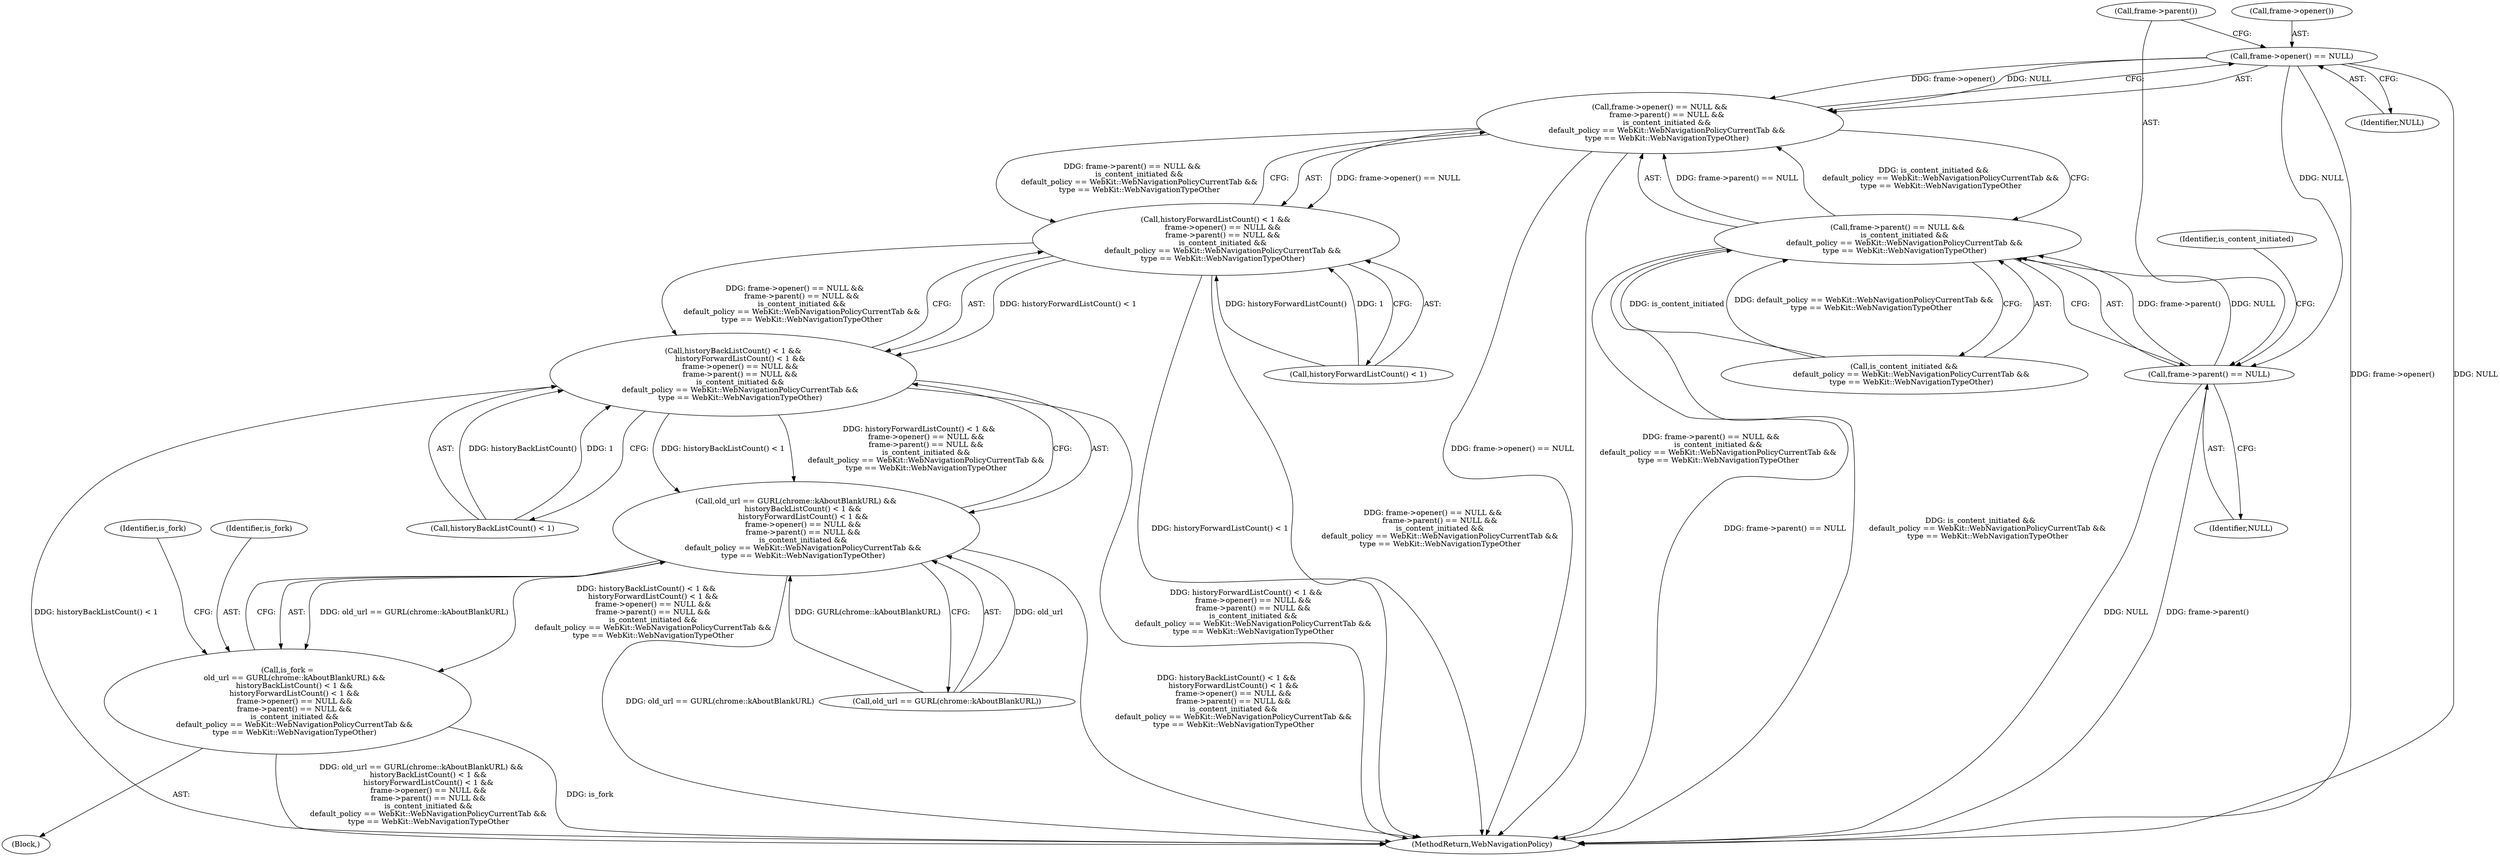 digraph "0_Chrome_0a57375ad73780e61e1770a9d88b0529b0dbd33b@API" {
"1000361" [label="(Call,frame->opener() == NULL)"];
"1000360" [label="(Call,frame->opener() == NULL &&\n      frame->parent() == NULL &&\n      is_content_initiated &&\n      default_policy == WebKit::WebNavigationPolicyCurrentTab &&\n      type == WebKit::WebNavigationTypeOther)"];
"1000356" [label="(Call,historyForwardListCount() < 1 &&\n      frame->opener() == NULL &&\n      frame->parent() == NULL &&\n      is_content_initiated &&\n      default_policy == WebKit::WebNavigationPolicyCurrentTab &&\n      type == WebKit::WebNavigationTypeOther)"];
"1000352" [label="(Call,historyBackListCount() < 1 &&\n      historyForwardListCount() < 1 &&\n      frame->opener() == NULL &&\n      frame->parent() == NULL &&\n      is_content_initiated &&\n      default_policy == WebKit::WebNavigationPolicyCurrentTab &&\n      type == WebKit::WebNavigationTypeOther)"];
"1000347" [label="(Call,old_url == GURL(chrome::kAboutBlankURL) &&\n      historyBackListCount() < 1 &&\n      historyForwardListCount() < 1 &&\n      frame->opener() == NULL &&\n      frame->parent() == NULL &&\n      is_content_initiated &&\n      default_policy == WebKit::WebNavigationPolicyCurrentTab &&\n      type == WebKit::WebNavigationTypeOther)"];
"1000345" [label="(Call,is_fork =\n      old_url == GURL(chrome::kAboutBlankURL) &&\n      historyBackListCount() < 1 &&\n      historyForwardListCount() < 1 &&\n      frame->opener() == NULL &&\n      frame->parent() == NULL &&\n      is_content_initiated &&\n      default_policy == WebKit::WebNavigationPolicyCurrentTab &&\n      type == WebKit::WebNavigationTypeOther)"];
"1000365" [label="(Call,frame->parent() == NULL)"];
"1000364" [label="(Call,frame->parent() == NULL &&\n      is_content_initiated &&\n      default_policy == WebKit::WebNavigationPolicyCurrentTab &&\n      type == WebKit::WebNavigationTypeOther)"];
"1000361" [label="(Call,frame->opener() == NULL)"];
"1000378" [label="(Identifier,is_fork)"];
"1000366" [label="(Call,frame->parent())"];
"1000348" [label="(Call,old_url == GURL(chrome::kAboutBlankURL))"];
"1000389" [label="(MethodReturn,WebNavigationPolicy)"];
"1000367" [label="(Identifier,NULL)"];
"1000368" [label="(Call,is_content_initiated &&\n      default_policy == WebKit::WebNavigationPolicyCurrentTab &&\n      type == WebKit::WebNavigationTypeOther)"];
"1000357" [label="(Call,historyForwardListCount() < 1)"];
"1000110" [label="(Block,)"];
"1000369" [label="(Identifier,is_content_initiated)"];
"1000364" [label="(Call,frame->parent() == NULL &&\n      is_content_initiated &&\n      default_policy == WebKit::WebNavigationPolicyCurrentTab &&\n      type == WebKit::WebNavigationTypeOther)"];
"1000345" [label="(Call,is_fork =\n      old_url == GURL(chrome::kAboutBlankURL) &&\n      historyBackListCount() < 1 &&\n      historyForwardListCount() < 1 &&\n      frame->opener() == NULL &&\n      frame->parent() == NULL &&\n      is_content_initiated &&\n      default_policy == WebKit::WebNavigationPolicyCurrentTab &&\n      type == WebKit::WebNavigationTypeOther)"];
"1000363" [label="(Identifier,NULL)"];
"1000356" [label="(Call,historyForwardListCount() < 1 &&\n      frame->opener() == NULL &&\n      frame->parent() == NULL &&\n      is_content_initiated &&\n      default_policy == WebKit::WebNavigationPolicyCurrentTab &&\n      type == WebKit::WebNavigationTypeOther)"];
"1000352" [label="(Call,historyBackListCount() < 1 &&\n      historyForwardListCount() < 1 &&\n      frame->opener() == NULL &&\n      frame->parent() == NULL &&\n      is_content_initiated &&\n      default_policy == WebKit::WebNavigationPolicyCurrentTab &&\n      type == WebKit::WebNavigationTypeOther)"];
"1000346" [label="(Identifier,is_fork)"];
"1000362" [label="(Call,frame->opener())"];
"1000365" [label="(Call,frame->parent() == NULL)"];
"1000360" [label="(Call,frame->opener() == NULL &&\n      frame->parent() == NULL &&\n      is_content_initiated &&\n      default_policy == WebKit::WebNavigationPolicyCurrentTab &&\n      type == WebKit::WebNavigationTypeOther)"];
"1000353" [label="(Call,historyBackListCount() < 1)"];
"1000347" [label="(Call,old_url == GURL(chrome::kAboutBlankURL) &&\n      historyBackListCount() < 1 &&\n      historyForwardListCount() < 1 &&\n      frame->opener() == NULL &&\n      frame->parent() == NULL &&\n      is_content_initiated &&\n      default_policy == WebKit::WebNavigationPolicyCurrentTab &&\n      type == WebKit::WebNavigationTypeOther)"];
"1000361" -> "1000360"  [label="AST: "];
"1000361" -> "1000363"  [label="CFG: "];
"1000362" -> "1000361"  [label="AST: "];
"1000363" -> "1000361"  [label="AST: "];
"1000366" -> "1000361"  [label="CFG: "];
"1000360" -> "1000361"  [label="CFG: "];
"1000361" -> "1000389"  [label="DDG: frame->opener()"];
"1000361" -> "1000389"  [label="DDG: NULL"];
"1000361" -> "1000360"  [label="DDG: frame->opener()"];
"1000361" -> "1000360"  [label="DDG: NULL"];
"1000361" -> "1000365"  [label="DDG: NULL"];
"1000360" -> "1000356"  [label="AST: "];
"1000360" -> "1000364"  [label="CFG: "];
"1000364" -> "1000360"  [label="AST: "];
"1000356" -> "1000360"  [label="CFG: "];
"1000360" -> "1000389"  [label="DDG: frame->opener() == NULL"];
"1000360" -> "1000389"  [label="DDG: frame->parent() == NULL &&\n      is_content_initiated &&\n      default_policy == WebKit::WebNavigationPolicyCurrentTab &&\n      type == WebKit::WebNavigationTypeOther"];
"1000360" -> "1000356"  [label="DDG: frame->opener() == NULL"];
"1000360" -> "1000356"  [label="DDG: frame->parent() == NULL &&\n      is_content_initiated &&\n      default_policy == WebKit::WebNavigationPolicyCurrentTab &&\n      type == WebKit::WebNavigationTypeOther"];
"1000364" -> "1000360"  [label="DDG: frame->parent() == NULL"];
"1000364" -> "1000360"  [label="DDG: is_content_initiated &&\n      default_policy == WebKit::WebNavigationPolicyCurrentTab &&\n      type == WebKit::WebNavigationTypeOther"];
"1000356" -> "1000352"  [label="AST: "];
"1000356" -> "1000357"  [label="CFG: "];
"1000357" -> "1000356"  [label="AST: "];
"1000352" -> "1000356"  [label="CFG: "];
"1000356" -> "1000389"  [label="DDG: historyForwardListCount() < 1"];
"1000356" -> "1000389"  [label="DDG: frame->opener() == NULL &&\n      frame->parent() == NULL &&\n      is_content_initiated &&\n      default_policy == WebKit::WebNavigationPolicyCurrentTab &&\n      type == WebKit::WebNavigationTypeOther"];
"1000356" -> "1000352"  [label="DDG: historyForwardListCount() < 1"];
"1000356" -> "1000352"  [label="DDG: frame->opener() == NULL &&\n      frame->parent() == NULL &&\n      is_content_initiated &&\n      default_policy == WebKit::WebNavigationPolicyCurrentTab &&\n      type == WebKit::WebNavigationTypeOther"];
"1000357" -> "1000356"  [label="DDG: historyForwardListCount()"];
"1000357" -> "1000356"  [label="DDG: 1"];
"1000352" -> "1000347"  [label="AST: "];
"1000352" -> "1000353"  [label="CFG: "];
"1000353" -> "1000352"  [label="AST: "];
"1000347" -> "1000352"  [label="CFG: "];
"1000352" -> "1000389"  [label="DDG: historyForwardListCount() < 1 &&\n      frame->opener() == NULL &&\n      frame->parent() == NULL &&\n      is_content_initiated &&\n      default_policy == WebKit::WebNavigationPolicyCurrentTab &&\n      type == WebKit::WebNavigationTypeOther"];
"1000352" -> "1000389"  [label="DDG: historyBackListCount() < 1"];
"1000352" -> "1000347"  [label="DDG: historyBackListCount() < 1"];
"1000352" -> "1000347"  [label="DDG: historyForwardListCount() < 1 &&\n      frame->opener() == NULL &&\n      frame->parent() == NULL &&\n      is_content_initiated &&\n      default_policy == WebKit::WebNavigationPolicyCurrentTab &&\n      type == WebKit::WebNavigationTypeOther"];
"1000353" -> "1000352"  [label="DDG: historyBackListCount()"];
"1000353" -> "1000352"  [label="DDG: 1"];
"1000347" -> "1000345"  [label="AST: "];
"1000347" -> "1000348"  [label="CFG: "];
"1000348" -> "1000347"  [label="AST: "];
"1000345" -> "1000347"  [label="CFG: "];
"1000347" -> "1000389"  [label="DDG: old_url == GURL(chrome::kAboutBlankURL)"];
"1000347" -> "1000389"  [label="DDG: historyBackListCount() < 1 &&\n      historyForwardListCount() < 1 &&\n      frame->opener() == NULL &&\n      frame->parent() == NULL &&\n      is_content_initiated &&\n      default_policy == WebKit::WebNavigationPolicyCurrentTab &&\n      type == WebKit::WebNavigationTypeOther"];
"1000347" -> "1000345"  [label="DDG: old_url == GURL(chrome::kAboutBlankURL)"];
"1000347" -> "1000345"  [label="DDG: historyBackListCount() < 1 &&\n      historyForwardListCount() < 1 &&\n      frame->opener() == NULL &&\n      frame->parent() == NULL &&\n      is_content_initiated &&\n      default_policy == WebKit::WebNavigationPolicyCurrentTab &&\n      type == WebKit::WebNavigationTypeOther"];
"1000348" -> "1000347"  [label="DDG: old_url"];
"1000348" -> "1000347"  [label="DDG: GURL(chrome::kAboutBlankURL)"];
"1000345" -> "1000110"  [label="AST: "];
"1000346" -> "1000345"  [label="AST: "];
"1000378" -> "1000345"  [label="CFG: "];
"1000345" -> "1000389"  [label="DDG: old_url == GURL(chrome::kAboutBlankURL) &&\n      historyBackListCount() < 1 &&\n      historyForwardListCount() < 1 &&\n      frame->opener() == NULL &&\n      frame->parent() == NULL &&\n      is_content_initiated &&\n      default_policy == WebKit::WebNavigationPolicyCurrentTab &&\n      type == WebKit::WebNavigationTypeOther"];
"1000345" -> "1000389"  [label="DDG: is_fork"];
"1000365" -> "1000364"  [label="AST: "];
"1000365" -> "1000367"  [label="CFG: "];
"1000366" -> "1000365"  [label="AST: "];
"1000367" -> "1000365"  [label="AST: "];
"1000369" -> "1000365"  [label="CFG: "];
"1000364" -> "1000365"  [label="CFG: "];
"1000365" -> "1000389"  [label="DDG: NULL"];
"1000365" -> "1000389"  [label="DDG: frame->parent()"];
"1000365" -> "1000364"  [label="DDG: frame->parent()"];
"1000365" -> "1000364"  [label="DDG: NULL"];
"1000364" -> "1000368"  [label="CFG: "];
"1000368" -> "1000364"  [label="AST: "];
"1000364" -> "1000389"  [label="DDG: frame->parent() == NULL"];
"1000364" -> "1000389"  [label="DDG: is_content_initiated &&\n      default_policy == WebKit::WebNavigationPolicyCurrentTab &&\n      type == WebKit::WebNavigationTypeOther"];
"1000368" -> "1000364"  [label="DDG: is_content_initiated"];
"1000368" -> "1000364"  [label="DDG: default_policy == WebKit::WebNavigationPolicyCurrentTab &&\n      type == WebKit::WebNavigationTypeOther"];
}
